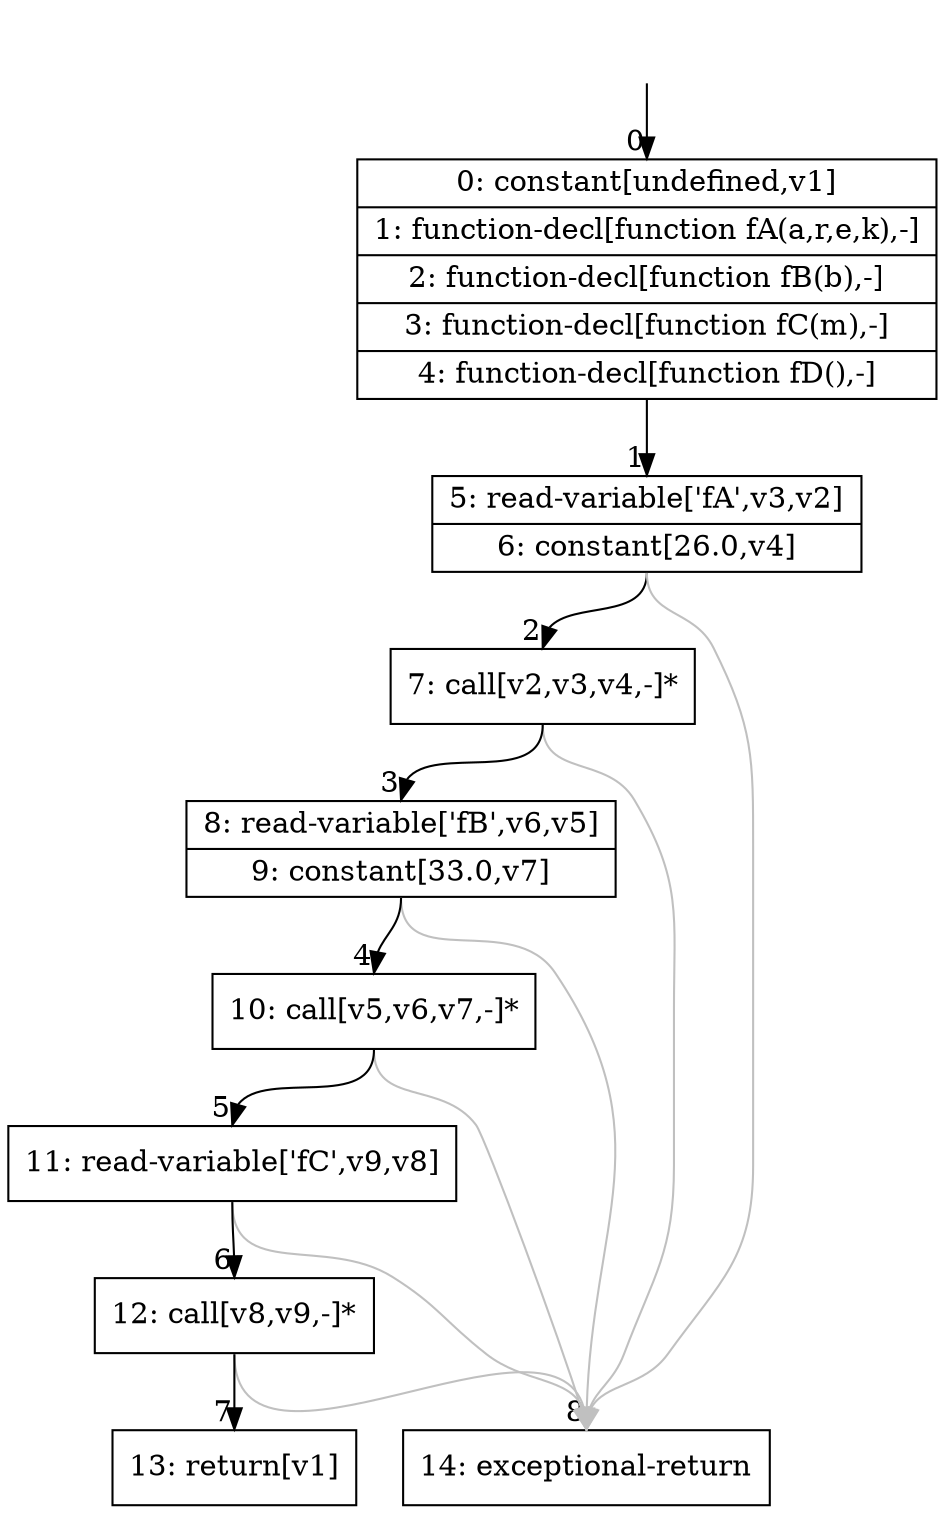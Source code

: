digraph {
rankdir="TD"
BB_entry0[shape=none,label=""];
BB_entry0 -> BB0 [tailport=s, headport=n, headlabel="    0"]
BB0 [shape=record label="{0: constant[undefined,v1]|1: function-decl[function fA(a,r,e,k),-]|2: function-decl[function fB(b),-]|3: function-decl[function fC(m),-]|4: function-decl[function fD(),-]}" ] 
BB0 -> BB1 [tailport=s, headport=n, headlabel="      1"]
BB1 [shape=record label="{5: read-variable['fA',v3,v2]|6: constant[26.0,v4]}" ] 
BB1 -> BB2 [tailport=s, headport=n, headlabel="      2"]
BB1 -> BB8 [tailport=s, headport=n, color=gray, headlabel="      8"]
BB2 [shape=record label="{7: call[v2,v3,v4,-]*}" ] 
BB2 -> BB3 [tailport=s, headport=n, headlabel="      3"]
BB2 -> BB8 [tailport=s, headport=n, color=gray]
BB3 [shape=record label="{8: read-variable['fB',v6,v5]|9: constant[33.0,v7]}" ] 
BB3 -> BB4 [tailport=s, headport=n, headlabel="      4"]
BB3 -> BB8 [tailport=s, headport=n, color=gray]
BB4 [shape=record label="{10: call[v5,v6,v7,-]*}" ] 
BB4 -> BB5 [tailport=s, headport=n, headlabel="      5"]
BB4 -> BB8 [tailport=s, headport=n, color=gray]
BB5 [shape=record label="{11: read-variable['fC',v9,v8]}" ] 
BB5 -> BB6 [tailport=s, headport=n, headlabel="      6"]
BB5 -> BB8 [tailport=s, headport=n, color=gray]
BB6 [shape=record label="{12: call[v8,v9,-]*}" ] 
BB6 -> BB7 [tailport=s, headport=n, headlabel="      7"]
BB6 -> BB8 [tailport=s, headport=n, color=gray]
BB7 [shape=record label="{13: return[v1]}" ] 
BB8 [shape=record label="{14: exceptional-return}" ] 
}
